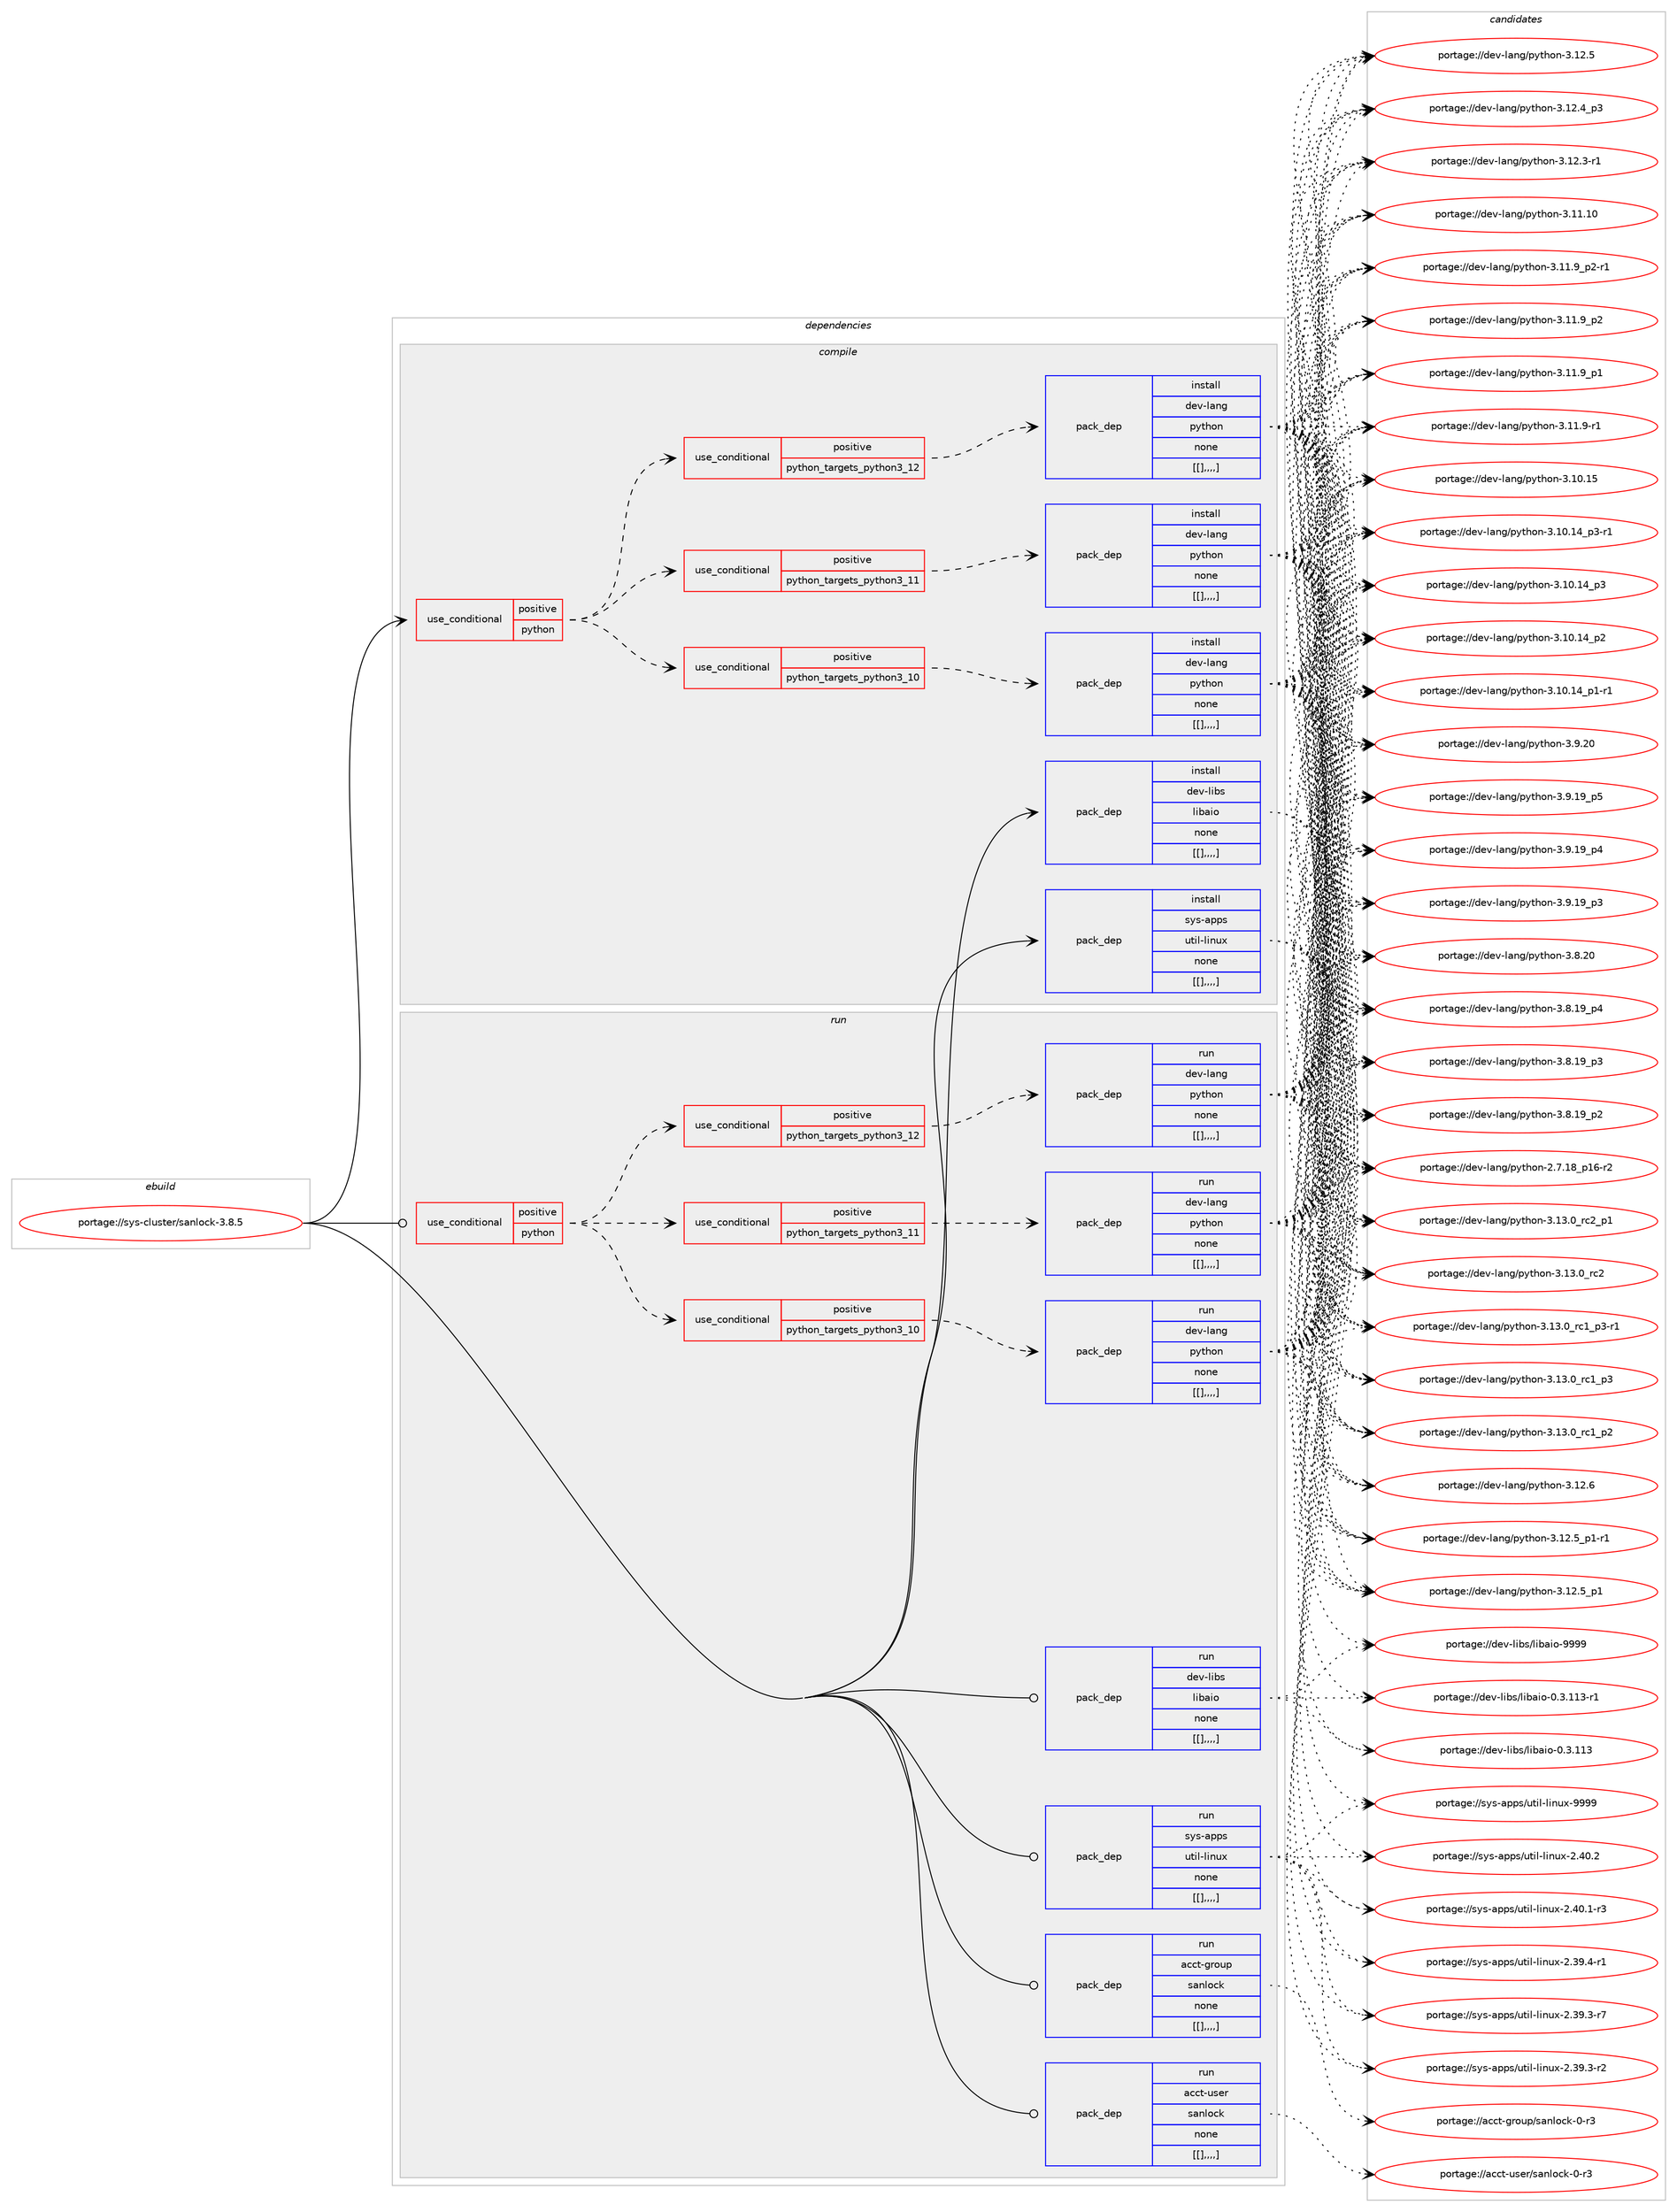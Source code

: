 digraph prolog {

# *************
# Graph options
# *************

newrank=true;
concentrate=true;
compound=true;
graph [rankdir=LR,fontname=Helvetica,fontsize=10,ranksep=1.5];#, ranksep=2.5, nodesep=0.2];
edge  [arrowhead=vee];
node  [fontname=Helvetica,fontsize=10];

# **********
# The ebuild
# **********

subgraph cluster_leftcol {
color=gray;
label=<<i>ebuild</i>>;
id [label="portage://sys-cluster/sanlock-3.8.5", color=red, width=4, href="../sys-cluster/sanlock-3.8.5.svg"];
}

# ****************
# The dependencies
# ****************

subgraph cluster_midcol {
color=gray;
label=<<i>dependencies</i>>;
subgraph cluster_compile {
fillcolor="#eeeeee";
style=filled;
label=<<i>compile</i>>;
subgraph cond9042 {
dependency23964 [label=<<TABLE BORDER="0" CELLBORDER="1" CELLSPACING="0" CELLPADDING="4"><TR><TD ROWSPAN="3" CELLPADDING="10">use_conditional</TD></TR><TR><TD>positive</TD></TR><TR><TD>python</TD></TR></TABLE>>, shape=none, color=red];
subgraph cond9043 {
dependency23965 [label=<<TABLE BORDER="0" CELLBORDER="1" CELLSPACING="0" CELLPADDING="4"><TR><TD ROWSPAN="3" CELLPADDING="10">use_conditional</TD></TR><TR><TD>positive</TD></TR><TR><TD>python_targets_python3_10</TD></TR></TABLE>>, shape=none, color=red];
subgraph pack14858 {
dependency23966 [label=<<TABLE BORDER="0" CELLBORDER="1" CELLSPACING="0" CELLPADDING="4" WIDTH="220"><TR><TD ROWSPAN="6" CELLPADDING="30">pack_dep</TD></TR><TR><TD WIDTH="110">install</TD></TR><TR><TD>dev-lang</TD></TR><TR><TD>python</TD></TR><TR><TD>none</TD></TR><TR><TD>[[],,,,]</TD></TR></TABLE>>, shape=none, color=blue];
}
dependency23965:e -> dependency23966:w [weight=20,style="dashed",arrowhead="vee"];
}
dependency23964:e -> dependency23965:w [weight=20,style="dashed",arrowhead="vee"];
subgraph cond9044 {
dependency23967 [label=<<TABLE BORDER="0" CELLBORDER="1" CELLSPACING="0" CELLPADDING="4"><TR><TD ROWSPAN="3" CELLPADDING="10">use_conditional</TD></TR><TR><TD>positive</TD></TR><TR><TD>python_targets_python3_11</TD></TR></TABLE>>, shape=none, color=red];
subgraph pack14859 {
dependency23968 [label=<<TABLE BORDER="0" CELLBORDER="1" CELLSPACING="0" CELLPADDING="4" WIDTH="220"><TR><TD ROWSPAN="6" CELLPADDING="30">pack_dep</TD></TR><TR><TD WIDTH="110">install</TD></TR><TR><TD>dev-lang</TD></TR><TR><TD>python</TD></TR><TR><TD>none</TD></TR><TR><TD>[[],,,,]</TD></TR></TABLE>>, shape=none, color=blue];
}
dependency23967:e -> dependency23968:w [weight=20,style="dashed",arrowhead="vee"];
}
dependency23964:e -> dependency23967:w [weight=20,style="dashed",arrowhead="vee"];
subgraph cond9045 {
dependency23969 [label=<<TABLE BORDER="0" CELLBORDER="1" CELLSPACING="0" CELLPADDING="4"><TR><TD ROWSPAN="3" CELLPADDING="10">use_conditional</TD></TR><TR><TD>positive</TD></TR><TR><TD>python_targets_python3_12</TD></TR></TABLE>>, shape=none, color=red];
subgraph pack14860 {
dependency23970 [label=<<TABLE BORDER="0" CELLBORDER="1" CELLSPACING="0" CELLPADDING="4" WIDTH="220"><TR><TD ROWSPAN="6" CELLPADDING="30">pack_dep</TD></TR><TR><TD WIDTH="110">install</TD></TR><TR><TD>dev-lang</TD></TR><TR><TD>python</TD></TR><TR><TD>none</TD></TR><TR><TD>[[],,,,]</TD></TR></TABLE>>, shape=none, color=blue];
}
dependency23969:e -> dependency23970:w [weight=20,style="dashed",arrowhead="vee"];
}
dependency23964:e -> dependency23969:w [weight=20,style="dashed",arrowhead="vee"];
}
id:e -> dependency23964:w [weight=20,style="solid",arrowhead="vee"];
subgraph pack14861 {
dependency23971 [label=<<TABLE BORDER="0" CELLBORDER="1" CELLSPACING="0" CELLPADDING="4" WIDTH="220"><TR><TD ROWSPAN="6" CELLPADDING="30">pack_dep</TD></TR><TR><TD WIDTH="110">install</TD></TR><TR><TD>dev-libs</TD></TR><TR><TD>libaio</TD></TR><TR><TD>none</TD></TR><TR><TD>[[],,,,]</TD></TR></TABLE>>, shape=none, color=blue];
}
id:e -> dependency23971:w [weight=20,style="solid",arrowhead="vee"];
subgraph pack14862 {
dependency23972 [label=<<TABLE BORDER="0" CELLBORDER="1" CELLSPACING="0" CELLPADDING="4" WIDTH="220"><TR><TD ROWSPAN="6" CELLPADDING="30">pack_dep</TD></TR><TR><TD WIDTH="110">install</TD></TR><TR><TD>sys-apps</TD></TR><TR><TD>util-linux</TD></TR><TR><TD>none</TD></TR><TR><TD>[[],,,,]</TD></TR></TABLE>>, shape=none, color=blue];
}
id:e -> dependency23972:w [weight=20,style="solid",arrowhead="vee"];
}
subgraph cluster_compileandrun {
fillcolor="#eeeeee";
style=filled;
label=<<i>compile and run</i>>;
}
subgraph cluster_run {
fillcolor="#eeeeee";
style=filled;
label=<<i>run</i>>;
subgraph cond9046 {
dependency23973 [label=<<TABLE BORDER="0" CELLBORDER="1" CELLSPACING="0" CELLPADDING="4"><TR><TD ROWSPAN="3" CELLPADDING="10">use_conditional</TD></TR><TR><TD>positive</TD></TR><TR><TD>python</TD></TR></TABLE>>, shape=none, color=red];
subgraph cond9047 {
dependency23974 [label=<<TABLE BORDER="0" CELLBORDER="1" CELLSPACING="0" CELLPADDING="4"><TR><TD ROWSPAN="3" CELLPADDING="10">use_conditional</TD></TR><TR><TD>positive</TD></TR><TR><TD>python_targets_python3_10</TD></TR></TABLE>>, shape=none, color=red];
subgraph pack14863 {
dependency23975 [label=<<TABLE BORDER="0" CELLBORDER="1" CELLSPACING="0" CELLPADDING="4" WIDTH="220"><TR><TD ROWSPAN="6" CELLPADDING="30">pack_dep</TD></TR><TR><TD WIDTH="110">run</TD></TR><TR><TD>dev-lang</TD></TR><TR><TD>python</TD></TR><TR><TD>none</TD></TR><TR><TD>[[],,,,]</TD></TR></TABLE>>, shape=none, color=blue];
}
dependency23974:e -> dependency23975:w [weight=20,style="dashed",arrowhead="vee"];
}
dependency23973:e -> dependency23974:w [weight=20,style="dashed",arrowhead="vee"];
subgraph cond9048 {
dependency23976 [label=<<TABLE BORDER="0" CELLBORDER="1" CELLSPACING="0" CELLPADDING="4"><TR><TD ROWSPAN="3" CELLPADDING="10">use_conditional</TD></TR><TR><TD>positive</TD></TR><TR><TD>python_targets_python3_11</TD></TR></TABLE>>, shape=none, color=red];
subgraph pack14864 {
dependency23977 [label=<<TABLE BORDER="0" CELLBORDER="1" CELLSPACING="0" CELLPADDING="4" WIDTH="220"><TR><TD ROWSPAN="6" CELLPADDING="30">pack_dep</TD></TR><TR><TD WIDTH="110">run</TD></TR><TR><TD>dev-lang</TD></TR><TR><TD>python</TD></TR><TR><TD>none</TD></TR><TR><TD>[[],,,,]</TD></TR></TABLE>>, shape=none, color=blue];
}
dependency23976:e -> dependency23977:w [weight=20,style="dashed",arrowhead="vee"];
}
dependency23973:e -> dependency23976:w [weight=20,style="dashed",arrowhead="vee"];
subgraph cond9049 {
dependency23978 [label=<<TABLE BORDER="0" CELLBORDER="1" CELLSPACING="0" CELLPADDING="4"><TR><TD ROWSPAN="3" CELLPADDING="10">use_conditional</TD></TR><TR><TD>positive</TD></TR><TR><TD>python_targets_python3_12</TD></TR></TABLE>>, shape=none, color=red];
subgraph pack14865 {
dependency23979 [label=<<TABLE BORDER="0" CELLBORDER="1" CELLSPACING="0" CELLPADDING="4" WIDTH="220"><TR><TD ROWSPAN="6" CELLPADDING="30">pack_dep</TD></TR><TR><TD WIDTH="110">run</TD></TR><TR><TD>dev-lang</TD></TR><TR><TD>python</TD></TR><TR><TD>none</TD></TR><TR><TD>[[],,,,]</TD></TR></TABLE>>, shape=none, color=blue];
}
dependency23978:e -> dependency23979:w [weight=20,style="dashed",arrowhead="vee"];
}
dependency23973:e -> dependency23978:w [weight=20,style="dashed",arrowhead="vee"];
}
id:e -> dependency23973:w [weight=20,style="solid",arrowhead="odot"];
subgraph pack14866 {
dependency23980 [label=<<TABLE BORDER="0" CELLBORDER="1" CELLSPACING="0" CELLPADDING="4" WIDTH="220"><TR><TD ROWSPAN="6" CELLPADDING="30">pack_dep</TD></TR><TR><TD WIDTH="110">run</TD></TR><TR><TD>acct-group</TD></TR><TR><TD>sanlock</TD></TR><TR><TD>none</TD></TR><TR><TD>[[],,,,]</TD></TR></TABLE>>, shape=none, color=blue];
}
id:e -> dependency23980:w [weight=20,style="solid",arrowhead="odot"];
subgraph pack14867 {
dependency23981 [label=<<TABLE BORDER="0" CELLBORDER="1" CELLSPACING="0" CELLPADDING="4" WIDTH="220"><TR><TD ROWSPAN="6" CELLPADDING="30">pack_dep</TD></TR><TR><TD WIDTH="110">run</TD></TR><TR><TD>acct-user</TD></TR><TR><TD>sanlock</TD></TR><TR><TD>none</TD></TR><TR><TD>[[],,,,]</TD></TR></TABLE>>, shape=none, color=blue];
}
id:e -> dependency23981:w [weight=20,style="solid",arrowhead="odot"];
subgraph pack14868 {
dependency23982 [label=<<TABLE BORDER="0" CELLBORDER="1" CELLSPACING="0" CELLPADDING="4" WIDTH="220"><TR><TD ROWSPAN="6" CELLPADDING="30">pack_dep</TD></TR><TR><TD WIDTH="110">run</TD></TR><TR><TD>dev-libs</TD></TR><TR><TD>libaio</TD></TR><TR><TD>none</TD></TR><TR><TD>[[],,,,]</TD></TR></TABLE>>, shape=none, color=blue];
}
id:e -> dependency23982:w [weight=20,style="solid",arrowhead="odot"];
subgraph pack14869 {
dependency23983 [label=<<TABLE BORDER="0" CELLBORDER="1" CELLSPACING="0" CELLPADDING="4" WIDTH="220"><TR><TD ROWSPAN="6" CELLPADDING="30">pack_dep</TD></TR><TR><TD WIDTH="110">run</TD></TR><TR><TD>sys-apps</TD></TR><TR><TD>util-linux</TD></TR><TR><TD>none</TD></TR><TR><TD>[[],,,,]</TD></TR></TABLE>>, shape=none, color=blue];
}
id:e -> dependency23983:w [weight=20,style="solid",arrowhead="odot"];
}
}

# **************
# The candidates
# **************

subgraph cluster_choices {
rank=same;
color=gray;
label=<<i>candidates</i>>;

subgraph choice14858 {
color=black;
nodesep=1;
choice100101118451089711010347112121116104111110455146495146489511499509511249 [label="portage://dev-lang/python-3.13.0_rc2_p1", color=red, width=4,href="../dev-lang/python-3.13.0_rc2_p1.svg"];
choice10010111845108971101034711212111610411111045514649514648951149950 [label="portage://dev-lang/python-3.13.0_rc2", color=red, width=4,href="../dev-lang/python-3.13.0_rc2.svg"];
choice1001011184510897110103471121211161041111104551464951464895114994995112514511449 [label="portage://dev-lang/python-3.13.0_rc1_p3-r1", color=red, width=4,href="../dev-lang/python-3.13.0_rc1_p3-r1.svg"];
choice100101118451089711010347112121116104111110455146495146489511499499511251 [label="portage://dev-lang/python-3.13.0_rc1_p3", color=red, width=4,href="../dev-lang/python-3.13.0_rc1_p3.svg"];
choice100101118451089711010347112121116104111110455146495146489511499499511250 [label="portage://dev-lang/python-3.13.0_rc1_p2", color=red, width=4,href="../dev-lang/python-3.13.0_rc1_p2.svg"];
choice10010111845108971101034711212111610411111045514649504654 [label="portage://dev-lang/python-3.12.6", color=red, width=4,href="../dev-lang/python-3.12.6.svg"];
choice1001011184510897110103471121211161041111104551464950465395112494511449 [label="portage://dev-lang/python-3.12.5_p1-r1", color=red, width=4,href="../dev-lang/python-3.12.5_p1-r1.svg"];
choice100101118451089711010347112121116104111110455146495046539511249 [label="portage://dev-lang/python-3.12.5_p1", color=red, width=4,href="../dev-lang/python-3.12.5_p1.svg"];
choice10010111845108971101034711212111610411111045514649504653 [label="portage://dev-lang/python-3.12.5", color=red, width=4,href="../dev-lang/python-3.12.5.svg"];
choice100101118451089711010347112121116104111110455146495046529511251 [label="portage://dev-lang/python-3.12.4_p3", color=red, width=4,href="../dev-lang/python-3.12.4_p3.svg"];
choice100101118451089711010347112121116104111110455146495046514511449 [label="portage://dev-lang/python-3.12.3-r1", color=red, width=4,href="../dev-lang/python-3.12.3-r1.svg"];
choice1001011184510897110103471121211161041111104551464949464948 [label="portage://dev-lang/python-3.11.10", color=red, width=4,href="../dev-lang/python-3.11.10.svg"];
choice1001011184510897110103471121211161041111104551464949465795112504511449 [label="portage://dev-lang/python-3.11.9_p2-r1", color=red, width=4,href="../dev-lang/python-3.11.9_p2-r1.svg"];
choice100101118451089711010347112121116104111110455146494946579511250 [label="portage://dev-lang/python-3.11.9_p2", color=red, width=4,href="../dev-lang/python-3.11.9_p2.svg"];
choice100101118451089711010347112121116104111110455146494946579511249 [label="portage://dev-lang/python-3.11.9_p1", color=red, width=4,href="../dev-lang/python-3.11.9_p1.svg"];
choice100101118451089711010347112121116104111110455146494946574511449 [label="portage://dev-lang/python-3.11.9-r1", color=red, width=4,href="../dev-lang/python-3.11.9-r1.svg"];
choice1001011184510897110103471121211161041111104551464948464953 [label="portage://dev-lang/python-3.10.15", color=red, width=4,href="../dev-lang/python-3.10.15.svg"];
choice100101118451089711010347112121116104111110455146494846495295112514511449 [label="portage://dev-lang/python-3.10.14_p3-r1", color=red, width=4,href="../dev-lang/python-3.10.14_p3-r1.svg"];
choice10010111845108971101034711212111610411111045514649484649529511251 [label="portage://dev-lang/python-3.10.14_p3", color=red, width=4,href="../dev-lang/python-3.10.14_p3.svg"];
choice10010111845108971101034711212111610411111045514649484649529511250 [label="portage://dev-lang/python-3.10.14_p2", color=red, width=4,href="../dev-lang/python-3.10.14_p2.svg"];
choice100101118451089711010347112121116104111110455146494846495295112494511449 [label="portage://dev-lang/python-3.10.14_p1-r1", color=red, width=4,href="../dev-lang/python-3.10.14_p1-r1.svg"];
choice10010111845108971101034711212111610411111045514657465048 [label="portage://dev-lang/python-3.9.20", color=red, width=4,href="../dev-lang/python-3.9.20.svg"];
choice100101118451089711010347112121116104111110455146574649579511253 [label="portage://dev-lang/python-3.9.19_p5", color=red, width=4,href="../dev-lang/python-3.9.19_p5.svg"];
choice100101118451089711010347112121116104111110455146574649579511252 [label="portage://dev-lang/python-3.9.19_p4", color=red, width=4,href="../dev-lang/python-3.9.19_p4.svg"];
choice100101118451089711010347112121116104111110455146574649579511251 [label="portage://dev-lang/python-3.9.19_p3", color=red, width=4,href="../dev-lang/python-3.9.19_p3.svg"];
choice10010111845108971101034711212111610411111045514656465048 [label="portage://dev-lang/python-3.8.20", color=red, width=4,href="../dev-lang/python-3.8.20.svg"];
choice100101118451089711010347112121116104111110455146564649579511252 [label="portage://dev-lang/python-3.8.19_p4", color=red, width=4,href="../dev-lang/python-3.8.19_p4.svg"];
choice100101118451089711010347112121116104111110455146564649579511251 [label="portage://dev-lang/python-3.8.19_p3", color=red, width=4,href="../dev-lang/python-3.8.19_p3.svg"];
choice100101118451089711010347112121116104111110455146564649579511250 [label="portage://dev-lang/python-3.8.19_p2", color=red, width=4,href="../dev-lang/python-3.8.19_p2.svg"];
choice100101118451089711010347112121116104111110455046554649569511249544511450 [label="portage://dev-lang/python-2.7.18_p16-r2", color=red, width=4,href="../dev-lang/python-2.7.18_p16-r2.svg"];
dependency23966:e -> choice100101118451089711010347112121116104111110455146495146489511499509511249:w [style=dotted,weight="100"];
dependency23966:e -> choice10010111845108971101034711212111610411111045514649514648951149950:w [style=dotted,weight="100"];
dependency23966:e -> choice1001011184510897110103471121211161041111104551464951464895114994995112514511449:w [style=dotted,weight="100"];
dependency23966:e -> choice100101118451089711010347112121116104111110455146495146489511499499511251:w [style=dotted,weight="100"];
dependency23966:e -> choice100101118451089711010347112121116104111110455146495146489511499499511250:w [style=dotted,weight="100"];
dependency23966:e -> choice10010111845108971101034711212111610411111045514649504654:w [style=dotted,weight="100"];
dependency23966:e -> choice1001011184510897110103471121211161041111104551464950465395112494511449:w [style=dotted,weight="100"];
dependency23966:e -> choice100101118451089711010347112121116104111110455146495046539511249:w [style=dotted,weight="100"];
dependency23966:e -> choice10010111845108971101034711212111610411111045514649504653:w [style=dotted,weight="100"];
dependency23966:e -> choice100101118451089711010347112121116104111110455146495046529511251:w [style=dotted,weight="100"];
dependency23966:e -> choice100101118451089711010347112121116104111110455146495046514511449:w [style=dotted,weight="100"];
dependency23966:e -> choice1001011184510897110103471121211161041111104551464949464948:w [style=dotted,weight="100"];
dependency23966:e -> choice1001011184510897110103471121211161041111104551464949465795112504511449:w [style=dotted,weight="100"];
dependency23966:e -> choice100101118451089711010347112121116104111110455146494946579511250:w [style=dotted,weight="100"];
dependency23966:e -> choice100101118451089711010347112121116104111110455146494946579511249:w [style=dotted,weight="100"];
dependency23966:e -> choice100101118451089711010347112121116104111110455146494946574511449:w [style=dotted,weight="100"];
dependency23966:e -> choice1001011184510897110103471121211161041111104551464948464953:w [style=dotted,weight="100"];
dependency23966:e -> choice100101118451089711010347112121116104111110455146494846495295112514511449:w [style=dotted,weight="100"];
dependency23966:e -> choice10010111845108971101034711212111610411111045514649484649529511251:w [style=dotted,weight="100"];
dependency23966:e -> choice10010111845108971101034711212111610411111045514649484649529511250:w [style=dotted,weight="100"];
dependency23966:e -> choice100101118451089711010347112121116104111110455146494846495295112494511449:w [style=dotted,weight="100"];
dependency23966:e -> choice10010111845108971101034711212111610411111045514657465048:w [style=dotted,weight="100"];
dependency23966:e -> choice100101118451089711010347112121116104111110455146574649579511253:w [style=dotted,weight="100"];
dependency23966:e -> choice100101118451089711010347112121116104111110455146574649579511252:w [style=dotted,weight="100"];
dependency23966:e -> choice100101118451089711010347112121116104111110455146574649579511251:w [style=dotted,weight="100"];
dependency23966:e -> choice10010111845108971101034711212111610411111045514656465048:w [style=dotted,weight="100"];
dependency23966:e -> choice100101118451089711010347112121116104111110455146564649579511252:w [style=dotted,weight="100"];
dependency23966:e -> choice100101118451089711010347112121116104111110455146564649579511251:w [style=dotted,weight="100"];
dependency23966:e -> choice100101118451089711010347112121116104111110455146564649579511250:w [style=dotted,weight="100"];
dependency23966:e -> choice100101118451089711010347112121116104111110455046554649569511249544511450:w [style=dotted,weight="100"];
}
subgraph choice14859 {
color=black;
nodesep=1;
choice100101118451089711010347112121116104111110455146495146489511499509511249 [label="portage://dev-lang/python-3.13.0_rc2_p1", color=red, width=4,href="../dev-lang/python-3.13.0_rc2_p1.svg"];
choice10010111845108971101034711212111610411111045514649514648951149950 [label="portage://dev-lang/python-3.13.0_rc2", color=red, width=4,href="../dev-lang/python-3.13.0_rc2.svg"];
choice1001011184510897110103471121211161041111104551464951464895114994995112514511449 [label="portage://dev-lang/python-3.13.0_rc1_p3-r1", color=red, width=4,href="../dev-lang/python-3.13.0_rc1_p3-r1.svg"];
choice100101118451089711010347112121116104111110455146495146489511499499511251 [label="portage://dev-lang/python-3.13.0_rc1_p3", color=red, width=4,href="../dev-lang/python-3.13.0_rc1_p3.svg"];
choice100101118451089711010347112121116104111110455146495146489511499499511250 [label="portage://dev-lang/python-3.13.0_rc1_p2", color=red, width=4,href="../dev-lang/python-3.13.0_rc1_p2.svg"];
choice10010111845108971101034711212111610411111045514649504654 [label="portage://dev-lang/python-3.12.6", color=red, width=4,href="../dev-lang/python-3.12.6.svg"];
choice1001011184510897110103471121211161041111104551464950465395112494511449 [label="portage://dev-lang/python-3.12.5_p1-r1", color=red, width=4,href="../dev-lang/python-3.12.5_p1-r1.svg"];
choice100101118451089711010347112121116104111110455146495046539511249 [label="portage://dev-lang/python-3.12.5_p1", color=red, width=4,href="../dev-lang/python-3.12.5_p1.svg"];
choice10010111845108971101034711212111610411111045514649504653 [label="portage://dev-lang/python-3.12.5", color=red, width=4,href="../dev-lang/python-3.12.5.svg"];
choice100101118451089711010347112121116104111110455146495046529511251 [label="portage://dev-lang/python-3.12.4_p3", color=red, width=4,href="../dev-lang/python-3.12.4_p3.svg"];
choice100101118451089711010347112121116104111110455146495046514511449 [label="portage://dev-lang/python-3.12.3-r1", color=red, width=4,href="../dev-lang/python-3.12.3-r1.svg"];
choice1001011184510897110103471121211161041111104551464949464948 [label="portage://dev-lang/python-3.11.10", color=red, width=4,href="../dev-lang/python-3.11.10.svg"];
choice1001011184510897110103471121211161041111104551464949465795112504511449 [label="portage://dev-lang/python-3.11.9_p2-r1", color=red, width=4,href="../dev-lang/python-3.11.9_p2-r1.svg"];
choice100101118451089711010347112121116104111110455146494946579511250 [label="portage://dev-lang/python-3.11.9_p2", color=red, width=4,href="../dev-lang/python-3.11.9_p2.svg"];
choice100101118451089711010347112121116104111110455146494946579511249 [label="portage://dev-lang/python-3.11.9_p1", color=red, width=4,href="../dev-lang/python-3.11.9_p1.svg"];
choice100101118451089711010347112121116104111110455146494946574511449 [label="portage://dev-lang/python-3.11.9-r1", color=red, width=4,href="../dev-lang/python-3.11.9-r1.svg"];
choice1001011184510897110103471121211161041111104551464948464953 [label="portage://dev-lang/python-3.10.15", color=red, width=4,href="../dev-lang/python-3.10.15.svg"];
choice100101118451089711010347112121116104111110455146494846495295112514511449 [label="portage://dev-lang/python-3.10.14_p3-r1", color=red, width=4,href="../dev-lang/python-3.10.14_p3-r1.svg"];
choice10010111845108971101034711212111610411111045514649484649529511251 [label="portage://dev-lang/python-3.10.14_p3", color=red, width=4,href="../dev-lang/python-3.10.14_p3.svg"];
choice10010111845108971101034711212111610411111045514649484649529511250 [label="portage://dev-lang/python-3.10.14_p2", color=red, width=4,href="../dev-lang/python-3.10.14_p2.svg"];
choice100101118451089711010347112121116104111110455146494846495295112494511449 [label="portage://dev-lang/python-3.10.14_p1-r1", color=red, width=4,href="../dev-lang/python-3.10.14_p1-r1.svg"];
choice10010111845108971101034711212111610411111045514657465048 [label="portage://dev-lang/python-3.9.20", color=red, width=4,href="../dev-lang/python-3.9.20.svg"];
choice100101118451089711010347112121116104111110455146574649579511253 [label="portage://dev-lang/python-3.9.19_p5", color=red, width=4,href="../dev-lang/python-3.9.19_p5.svg"];
choice100101118451089711010347112121116104111110455146574649579511252 [label="portage://dev-lang/python-3.9.19_p4", color=red, width=4,href="../dev-lang/python-3.9.19_p4.svg"];
choice100101118451089711010347112121116104111110455146574649579511251 [label="portage://dev-lang/python-3.9.19_p3", color=red, width=4,href="../dev-lang/python-3.9.19_p3.svg"];
choice10010111845108971101034711212111610411111045514656465048 [label="portage://dev-lang/python-3.8.20", color=red, width=4,href="../dev-lang/python-3.8.20.svg"];
choice100101118451089711010347112121116104111110455146564649579511252 [label="portage://dev-lang/python-3.8.19_p4", color=red, width=4,href="../dev-lang/python-3.8.19_p4.svg"];
choice100101118451089711010347112121116104111110455146564649579511251 [label="portage://dev-lang/python-3.8.19_p3", color=red, width=4,href="../dev-lang/python-3.8.19_p3.svg"];
choice100101118451089711010347112121116104111110455146564649579511250 [label="portage://dev-lang/python-3.8.19_p2", color=red, width=4,href="../dev-lang/python-3.8.19_p2.svg"];
choice100101118451089711010347112121116104111110455046554649569511249544511450 [label="portage://dev-lang/python-2.7.18_p16-r2", color=red, width=4,href="../dev-lang/python-2.7.18_p16-r2.svg"];
dependency23968:e -> choice100101118451089711010347112121116104111110455146495146489511499509511249:w [style=dotted,weight="100"];
dependency23968:e -> choice10010111845108971101034711212111610411111045514649514648951149950:w [style=dotted,weight="100"];
dependency23968:e -> choice1001011184510897110103471121211161041111104551464951464895114994995112514511449:w [style=dotted,weight="100"];
dependency23968:e -> choice100101118451089711010347112121116104111110455146495146489511499499511251:w [style=dotted,weight="100"];
dependency23968:e -> choice100101118451089711010347112121116104111110455146495146489511499499511250:w [style=dotted,weight="100"];
dependency23968:e -> choice10010111845108971101034711212111610411111045514649504654:w [style=dotted,weight="100"];
dependency23968:e -> choice1001011184510897110103471121211161041111104551464950465395112494511449:w [style=dotted,weight="100"];
dependency23968:e -> choice100101118451089711010347112121116104111110455146495046539511249:w [style=dotted,weight="100"];
dependency23968:e -> choice10010111845108971101034711212111610411111045514649504653:w [style=dotted,weight="100"];
dependency23968:e -> choice100101118451089711010347112121116104111110455146495046529511251:w [style=dotted,weight="100"];
dependency23968:e -> choice100101118451089711010347112121116104111110455146495046514511449:w [style=dotted,weight="100"];
dependency23968:e -> choice1001011184510897110103471121211161041111104551464949464948:w [style=dotted,weight="100"];
dependency23968:e -> choice1001011184510897110103471121211161041111104551464949465795112504511449:w [style=dotted,weight="100"];
dependency23968:e -> choice100101118451089711010347112121116104111110455146494946579511250:w [style=dotted,weight="100"];
dependency23968:e -> choice100101118451089711010347112121116104111110455146494946579511249:w [style=dotted,weight="100"];
dependency23968:e -> choice100101118451089711010347112121116104111110455146494946574511449:w [style=dotted,weight="100"];
dependency23968:e -> choice1001011184510897110103471121211161041111104551464948464953:w [style=dotted,weight="100"];
dependency23968:e -> choice100101118451089711010347112121116104111110455146494846495295112514511449:w [style=dotted,weight="100"];
dependency23968:e -> choice10010111845108971101034711212111610411111045514649484649529511251:w [style=dotted,weight="100"];
dependency23968:e -> choice10010111845108971101034711212111610411111045514649484649529511250:w [style=dotted,weight="100"];
dependency23968:e -> choice100101118451089711010347112121116104111110455146494846495295112494511449:w [style=dotted,weight="100"];
dependency23968:e -> choice10010111845108971101034711212111610411111045514657465048:w [style=dotted,weight="100"];
dependency23968:e -> choice100101118451089711010347112121116104111110455146574649579511253:w [style=dotted,weight="100"];
dependency23968:e -> choice100101118451089711010347112121116104111110455146574649579511252:w [style=dotted,weight="100"];
dependency23968:e -> choice100101118451089711010347112121116104111110455146574649579511251:w [style=dotted,weight="100"];
dependency23968:e -> choice10010111845108971101034711212111610411111045514656465048:w [style=dotted,weight="100"];
dependency23968:e -> choice100101118451089711010347112121116104111110455146564649579511252:w [style=dotted,weight="100"];
dependency23968:e -> choice100101118451089711010347112121116104111110455146564649579511251:w [style=dotted,weight="100"];
dependency23968:e -> choice100101118451089711010347112121116104111110455146564649579511250:w [style=dotted,weight="100"];
dependency23968:e -> choice100101118451089711010347112121116104111110455046554649569511249544511450:w [style=dotted,weight="100"];
}
subgraph choice14860 {
color=black;
nodesep=1;
choice100101118451089711010347112121116104111110455146495146489511499509511249 [label="portage://dev-lang/python-3.13.0_rc2_p1", color=red, width=4,href="../dev-lang/python-3.13.0_rc2_p1.svg"];
choice10010111845108971101034711212111610411111045514649514648951149950 [label="portage://dev-lang/python-3.13.0_rc2", color=red, width=4,href="../dev-lang/python-3.13.0_rc2.svg"];
choice1001011184510897110103471121211161041111104551464951464895114994995112514511449 [label="portage://dev-lang/python-3.13.0_rc1_p3-r1", color=red, width=4,href="../dev-lang/python-3.13.0_rc1_p3-r1.svg"];
choice100101118451089711010347112121116104111110455146495146489511499499511251 [label="portage://dev-lang/python-3.13.0_rc1_p3", color=red, width=4,href="../dev-lang/python-3.13.0_rc1_p3.svg"];
choice100101118451089711010347112121116104111110455146495146489511499499511250 [label="portage://dev-lang/python-3.13.0_rc1_p2", color=red, width=4,href="../dev-lang/python-3.13.0_rc1_p2.svg"];
choice10010111845108971101034711212111610411111045514649504654 [label="portage://dev-lang/python-3.12.6", color=red, width=4,href="../dev-lang/python-3.12.6.svg"];
choice1001011184510897110103471121211161041111104551464950465395112494511449 [label="portage://dev-lang/python-3.12.5_p1-r1", color=red, width=4,href="../dev-lang/python-3.12.5_p1-r1.svg"];
choice100101118451089711010347112121116104111110455146495046539511249 [label="portage://dev-lang/python-3.12.5_p1", color=red, width=4,href="../dev-lang/python-3.12.5_p1.svg"];
choice10010111845108971101034711212111610411111045514649504653 [label="portage://dev-lang/python-3.12.5", color=red, width=4,href="../dev-lang/python-3.12.5.svg"];
choice100101118451089711010347112121116104111110455146495046529511251 [label="portage://dev-lang/python-3.12.4_p3", color=red, width=4,href="../dev-lang/python-3.12.4_p3.svg"];
choice100101118451089711010347112121116104111110455146495046514511449 [label="portage://dev-lang/python-3.12.3-r1", color=red, width=4,href="../dev-lang/python-3.12.3-r1.svg"];
choice1001011184510897110103471121211161041111104551464949464948 [label="portage://dev-lang/python-3.11.10", color=red, width=4,href="../dev-lang/python-3.11.10.svg"];
choice1001011184510897110103471121211161041111104551464949465795112504511449 [label="portage://dev-lang/python-3.11.9_p2-r1", color=red, width=4,href="../dev-lang/python-3.11.9_p2-r1.svg"];
choice100101118451089711010347112121116104111110455146494946579511250 [label="portage://dev-lang/python-3.11.9_p2", color=red, width=4,href="../dev-lang/python-3.11.9_p2.svg"];
choice100101118451089711010347112121116104111110455146494946579511249 [label="portage://dev-lang/python-3.11.9_p1", color=red, width=4,href="../dev-lang/python-3.11.9_p1.svg"];
choice100101118451089711010347112121116104111110455146494946574511449 [label="portage://dev-lang/python-3.11.9-r1", color=red, width=4,href="../dev-lang/python-3.11.9-r1.svg"];
choice1001011184510897110103471121211161041111104551464948464953 [label="portage://dev-lang/python-3.10.15", color=red, width=4,href="../dev-lang/python-3.10.15.svg"];
choice100101118451089711010347112121116104111110455146494846495295112514511449 [label="portage://dev-lang/python-3.10.14_p3-r1", color=red, width=4,href="../dev-lang/python-3.10.14_p3-r1.svg"];
choice10010111845108971101034711212111610411111045514649484649529511251 [label="portage://dev-lang/python-3.10.14_p3", color=red, width=4,href="../dev-lang/python-3.10.14_p3.svg"];
choice10010111845108971101034711212111610411111045514649484649529511250 [label="portage://dev-lang/python-3.10.14_p2", color=red, width=4,href="../dev-lang/python-3.10.14_p2.svg"];
choice100101118451089711010347112121116104111110455146494846495295112494511449 [label="portage://dev-lang/python-3.10.14_p1-r1", color=red, width=4,href="../dev-lang/python-3.10.14_p1-r1.svg"];
choice10010111845108971101034711212111610411111045514657465048 [label="portage://dev-lang/python-3.9.20", color=red, width=4,href="../dev-lang/python-3.9.20.svg"];
choice100101118451089711010347112121116104111110455146574649579511253 [label="portage://dev-lang/python-3.9.19_p5", color=red, width=4,href="../dev-lang/python-3.9.19_p5.svg"];
choice100101118451089711010347112121116104111110455146574649579511252 [label="portage://dev-lang/python-3.9.19_p4", color=red, width=4,href="../dev-lang/python-3.9.19_p4.svg"];
choice100101118451089711010347112121116104111110455146574649579511251 [label="portage://dev-lang/python-3.9.19_p3", color=red, width=4,href="../dev-lang/python-3.9.19_p3.svg"];
choice10010111845108971101034711212111610411111045514656465048 [label="portage://dev-lang/python-3.8.20", color=red, width=4,href="../dev-lang/python-3.8.20.svg"];
choice100101118451089711010347112121116104111110455146564649579511252 [label="portage://dev-lang/python-3.8.19_p4", color=red, width=4,href="../dev-lang/python-3.8.19_p4.svg"];
choice100101118451089711010347112121116104111110455146564649579511251 [label="portage://dev-lang/python-3.8.19_p3", color=red, width=4,href="../dev-lang/python-3.8.19_p3.svg"];
choice100101118451089711010347112121116104111110455146564649579511250 [label="portage://dev-lang/python-3.8.19_p2", color=red, width=4,href="../dev-lang/python-3.8.19_p2.svg"];
choice100101118451089711010347112121116104111110455046554649569511249544511450 [label="portage://dev-lang/python-2.7.18_p16-r2", color=red, width=4,href="../dev-lang/python-2.7.18_p16-r2.svg"];
dependency23970:e -> choice100101118451089711010347112121116104111110455146495146489511499509511249:w [style=dotted,weight="100"];
dependency23970:e -> choice10010111845108971101034711212111610411111045514649514648951149950:w [style=dotted,weight="100"];
dependency23970:e -> choice1001011184510897110103471121211161041111104551464951464895114994995112514511449:w [style=dotted,weight="100"];
dependency23970:e -> choice100101118451089711010347112121116104111110455146495146489511499499511251:w [style=dotted,weight="100"];
dependency23970:e -> choice100101118451089711010347112121116104111110455146495146489511499499511250:w [style=dotted,weight="100"];
dependency23970:e -> choice10010111845108971101034711212111610411111045514649504654:w [style=dotted,weight="100"];
dependency23970:e -> choice1001011184510897110103471121211161041111104551464950465395112494511449:w [style=dotted,weight="100"];
dependency23970:e -> choice100101118451089711010347112121116104111110455146495046539511249:w [style=dotted,weight="100"];
dependency23970:e -> choice10010111845108971101034711212111610411111045514649504653:w [style=dotted,weight="100"];
dependency23970:e -> choice100101118451089711010347112121116104111110455146495046529511251:w [style=dotted,weight="100"];
dependency23970:e -> choice100101118451089711010347112121116104111110455146495046514511449:w [style=dotted,weight="100"];
dependency23970:e -> choice1001011184510897110103471121211161041111104551464949464948:w [style=dotted,weight="100"];
dependency23970:e -> choice1001011184510897110103471121211161041111104551464949465795112504511449:w [style=dotted,weight="100"];
dependency23970:e -> choice100101118451089711010347112121116104111110455146494946579511250:w [style=dotted,weight="100"];
dependency23970:e -> choice100101118451089711010347112121116104111110455146494946579511249:w [style=dotted,weight="100"];
dependency23970:e -> choice100101118451089711010347112121116104111110455146494946574511449:w [style=dotted,weight="100"];
dependency23970:e -> choice1001011184510897110103471121211161041111104551464948464953:w [style=dotted,weight="100"];
dependency23970:e -> choice100101118451089711010347112121116104111110455146494846495295112514511449:w [style=dotted,weight="100"];
dependency23970:e -> choice10010111845108971101034711212111610411111045514649484649529511251:w [style=dotted,weight="100"];
dependency23970:e -> choice10010111845108971101034711212111610411111045514649484649529511250:w [style=dotted,weight="100"];
dependency23970:e -> choice100101118451089711010347112121116104111110455146494846495295112494511449:w [style=dotted,weight="100"];
dependency23970:e -> choice10010111845108971101034711212111610411111045514657465048:w [style=dotted,weight="100"];
dependency23970:e -> choice100101118451089711010347112121116104111110455146574649579511253:w [style=dotted,weight="100"];
dependency23970:e -> choice100101118451089711010347112121116104111110455146574649579511252:w [style=dotted,weight="100"];
dependency23970:e -> choice100101118451089711010347112121116104111110455146574649579511251:w [style=dotted,weight="100"];
dependency23970:e -> choice10010111845108971101034711212111610411111045514656465048:w [style=dotted,weight="100"];
dependency23970:e -> choice100101118451089711010347112121116104111110455146564649579511252:w [style=dotted,weight="100"];
dependency23970:e -> choice100101118451089711010347112121116104111110455146564649579511251:w [style=dotted,weight="100"];
dependency23970:e -> choice100101118451089711010347112121116104111110455146564649579511250:w [style=dotted,weight="100"];
dependency23970:e -> choice100101118451089711010347112121116104111110455046554649569511249544511450:w [style=dotted,weight="100"];
}
subgraph choice14861 {
color=black;
nodesep=1;
choice10010111845108105981154710810598971051114557575757 [label="portage://dev-libs/libaio-9999", color=red, width=4,href="../dev-libs/libaio-9999.svg"];
choice100101118451081059811547108105989710511145484651464949514511449 [label="portage://dev-libs/libaio-0.3.113-r1", color=red, width=4,href="../dev-libs/libaio-0.3.113-r1.svg"];
choice10010111845108105981154710810598971051114548465146494951 [label="portage://dev-libs/libaio-0.3.113", color=red, width=4,href="../dev-libs/libaio-0.3.113.svg"];
dependency23971:e -> choice10010111845108105981154710810598971051114557575757:w [style=dotted,weight="100"];
dependency23971:e -> choice100101118451081059811547108105989710511145484651464949514511449:w [style=dotted,weight="100"];
dependency23971:e -> choice10010111845108105981154710810598971051114548465146494951:w [style=dotted,weight="100"];
}
subgraph choice14862 {
color=black;
nodesep=1;
choice115121115459711211211547117116105108451081051101171204557575757 [label="portage://sys-apps/util-linux-9999", color=red, width=4,href="../sys-apps/util-linux-9999.svg"];
choice1151211154597112112115471171161051084510810511011712045504652484650 [label="portage://sys-apps/util-linux-2.40.2", color=red, width=4,href="../sys-apps/util-linux-2.40.2.svg"];
choice11512111545971121121154711711610510845108105110117120455046524846494511451 [label="portage://sys-apps/util-linux-2.40.1-r3", color=red, width=4,href="../sys-apps/util-linux-2.40.1-r3.svg"];
choice11512111545971121121154711711610510845108105110117120455046515746524511449 [label="portage://sys-apps/util-linux-2.39.4-r1", color=red, width=4,href="../sys-apps/util-linux-2.39.4-r1.svg"];
choice11512111545971121121154711711610510845108105110117120455046515746514511455 [label="portage://sys-apps/util-linux-2.39.3-r7", color=red, width=4,href="../sys-apps/util-linux-2.39.3-r7.svg"];
choice11512111545971121121154711711610510845108105110117120455046515746514511450 [label="portage://sys-apps/util-linux-2.39.3-r2", color=red, width=4,href="../sys-apps/util-linux-2.39.3-r2.svg"];
dependency23972:e -> choice115121115459711211211547117116105108451081051101171204557575757:w [style=dotted,weight="100"];
dependency23972:e -> choice1151211154597112112115471171161051084510810511011712045504652484650:w [style=dotted,weight="100"];
dependency23972:e -> choice11512111545971121121154711711610510845108105110117120455046524846494511451:w [style=dotted,weight="100"];
dependency23972:e -> choice11512111545971121121154711711610510845108105110117120455046515746524511449:w [style=dotted,weight="100"];
dependency23972:e -> choice11512111545971121121154711711610510845108105110117120455046515746514511455:w [style=dotted,weight="100"];
dependency23972:e -> choice11512111545971121121154711711610510845108105110117120455046515746514511450:w [style=dotted,weight="100"];
}
subgraph choice14863 {
color=black;
nodesep=1;
choice100101118451089711010347112121116104111110455146495146489511499509511249 [label="portage://dev-lang/python-3.13.0_rc2_p1", color=red, width=4,href="../dev-lang/python-3.13.0_rc2_p1.svg"];
choice10010111845108971101034711212111610411111045514649514648951149950 [label="portage://dev-lang/python-3.13.0_rc2", color=red, width=4,href="../dev-lang/python-3.13.0_rc2.svg"];
choice1001011184510897110103471121211161041111104551464951464895114994995112514511449 [label="portage://dev-lang/python-3.13.0_rc1_p3-r1", color=red, width=4,href="../dev-lang/python-3.13.0_rc1_p3-r1.svg"];
choice100101118451089711010347112121116104111110455146495146489511499499511251 [label="portage://dev-lang/python-3.13.0_rc1_p3", color=red, width=4,href="../dev-lang/python-3.13.0_rc1_p3.svg"];
choice100101118451089711010347112121116104111110455146495146489511499499511250 [label="portage://dev-lang/python-3.13.0_rc1_p2", color=red, width=4,href="../dev-lang/python-3.13.0_rc1_p2.svg"];
choice10010111845108971101034711212111610411111045514649504654 [label="portage://dev-lang/python-3.12.6", color=red, width=4,href="../dev-lang/python-3.12.6.svg"];
choice1001011184510897110103471121211161041111104551464950465395112494511449 [label="portage://dev-lang/python-3.12.5_p1-r1", color=red, width=4,href="../dev-lang/python-3.12.5_p1-r1.svg"];
choice100101118451089711010347112121116104111110455146495046539511249 [label="portage://dev-lang/python-3.12.5_p1", color=red, width=4,href="../dev-lang/python-3.12.5_p1.svg"];
choice10010111845108971101034711212111610411111045514649504653 [label="portage://dev-lang/python-3.12.5", color=red, width=4,href="../dev-lang/python-3.12.5.svg"];
choice100101118451089711010347112121116104111110455146495046529511251 [label="portage://dev-lang/python-3.12.4_p3", color=red, width=4,href="../dev-lang/python-3.12.4_p3.svg"];
choice100101118451089711010347112121116104111110455146495046514511449 [label="portage://dev-lang/python-3.12.3-r1", color=red, width=4,href="../dev-lang/python-3.12.3-r1.svg"];
choice1001011184510897110103471121211161041111104551464949464948 [label="portage://dev-lang/python-3.11.10", color=red, width=4,href="../dev-lang/python-3.11.10.svg"];
choice1001011184510897110103471121211161041111104551464949465795112504511449 [label="portage://dev-lang/python-3.11.9_p2-r1", color=red, width=4,href="../dev-lang/python-3.11.9_p2-r1.svg"];
choice100101118451089711010347112121116104111110455146494946579511250 [label="portage://dev-lang/python-3.11.9_p2", color=red, width=4,href="../dev-lang/python-3.11.9_p2.svg"];
choice100101118451089711010347112121116104111110455146494946579511249 [label="portage://dev-lang/python-3.11.9_p1", color=red, width=4,href="../dev-lang/python-3.11.9_p1.svg"];
choice100101118451089711010347112121116104111110455146494946574511449 [label="portage://dev-lang/python-3.11.9-r1", color=red, width=4,href="../dev-lang/python-3.11.9-r1.svg"];
choice1001011184510897110103471121211161041111104551464948464953 [label="portage://dev-lang/python-3.10.15", color=red, width=4,href="../dev-lang/python-3.10.15.svg"];
choice100101118451089711010347112121116104111110455146494846495295112514511449 [label="portage://dev-lang/python-3.10.14_p3-r1", color=red, width=4,href="../dev-lang/python-3.10.14_p3-r1.svg"];
choice10010111845108971101034711212111610411111045514649484649529511251 [label="portage://dev-lang/python-3.10.14_p3", color=red, width=4,href="../dev-lang/python-3.10.14_p3.svg"];
choice10010111845108971101034711212111610411111045514649484649529511250 [label="portage://dev-lang/python-3.10.14_p2", color=red, width=4,href="../dev-lang/python-3.10.14_p2.svg"];
choice100101118451089711010347112121116104111110455146494846495295112494511449 [label="portage://dev-lang/python-3.10.14_p1-r1", color=red, width=4,href="../dev-lang/python-3.10.14_p1-r1.svg"];
choice10010111845108971101034711212111610411111045514657465048 [label="portage://dev-lang/python-3.9.20", color=red, width=4,href="../dev-lang/python-3.9.20.svg"];
choice100101118451089711010347112121116104111110455146574649579511253 [label="portage://dev-lang/python-3.9.19_p5", color=red, width=4,href="../dev-lang/python-3.9.19_p5.svg"];
choice100101118451089711010347112121116104111110455146574649579511252 [label="portage://dev-lang/python-3.9.19_p4", color=red, width=4,href="../dev-lang/python-3.9.19_p4.svg"];
choice100101118451089711010347112121116104111110455146574649579511251 [label="portage://dev-lang/python-3.9.19_p3", color=red, width=4,href="../dev-lang/python-3.9.19_p3.svg"];
choice10010111845108971101034711212111610411111045514656465048 [label="portage://dev-lang/python-3.8.20", color=red, width=4,href="../dev-lang/python-3.8.20.svg"];
choice100101118451089711010347112121116104111110455146564649579511252 [label="portage://dev-lang/python-3.8.19_p4", color=red, width=4,href="../dev-lang/python-3.8.19_p4.svg"];
choice100101118451089711010347112121116104111110455146564649579511251 [label="portage://dev-lang/python-3.8.19_p3", color=red, width=4,href="../dev-lang/python-3.8.19_p3.svg"];
choice100101118451089711010347112121116104111110455146564649579511250 [label="portage://dev-lang/python-3.8.19_p2", color=red, width=4,href="../dev-lang/python-3.8.19_p2.svg"];
choice100101118451089711010347112121116104111110455046554649569511249544511450 [label="portage://dev-lang/python-2.7.18_p16-r2", color=red, width=4,href="../dev-lang/python-2.7.18_p16-r2.svg"];
dependency23975:e -> choice100101118451089711010347112121116104111110455146495146489511499509511249:w [style=dotted,weight="100"];
dependency23975:e -> choice10010111845108971101034711212111610411111045514649514648951149950:w [style=dotted,weight="100"];
dependency23975:e -> choice1001011184510897110103471121211161041111104551464951464895114994995112514511449:w [style=dotted,weight="100"];
dependency23975:e -> choice100101118451089711010347112121116104111110455146495146489511499499511251:w [style=dotted,weight="100"];
dependency23975:e -> choice100101118451089711010347112121116104111110455146495146489511499499511250:w [style=dotted,weight="100"];
dependency23975:e -> choice10010111845108971101034711212111610411111045514649504654:w [style=dotted,weight="100"];
dependency23975:e -> choice1001011184510897110103471121211161041111104551464950465395112494511449:w [style=dotted,weight="100"];
dependency23975:e -> choice100101118451089711010347112121116104111110455146495046539511249:w [style=dotted,weight="100"];
dependency23975:e -> choice10010111845108971101034711212111610411111045514649504653:w [style=dotted,weight="100"];
dependency23975:e -> choice100101118451089711010347112121116104111110455146495046529511251:w [style=dotted,weight="100"];
dependency23975:e -> choice100101118451089711010347112121116104111110455146495046514511449:w [style=dotted,weight="100"];
dependency23975:e -> choice1001011184510897110103471121211161041111104551464949464948:w [style=dotted,weight="100"];
dependency23975:e -> choice1001011184510897110103471121211161041111104551464949465795112504511449:w [style=dotted,weight="100"];
dependency23975:e -> choice100101118451089711010347112121116104111110455146494946579511250:w [style=dotted,weight="100"];
dependency23975:e -> choice100101118451089711010347112121116104111110455146494946579511249:w [style=dotted,weight="100"];
dependency23975:e -> choice100101118451089711010347112121116104111110455146494946574511449:w [style=dotted,weight="100"];
dependency23975:e -> choice1001011184510897110103471121211161041111104551464948464953:w [style=dotted,weight="100"];
dependency23975:e -> choice100101118451089711010347112121116104111110455146494846495295112514511449:w [style=dotted,weight="100"];
dependency23975:e -> choice10010111845108971101034711212111610411111045514649484649529511251:w [style=dotted,weight="100"];
dependency23975:e -> choice10010111845108971101034711212111610411111045514649484649529511250:w [style=dotted,weight="100"];
dependency23975:e -> choice100101118451089711010347112121116104111110455146494846495295112494511449:w [style=dotted,weight="100"];
dependency23975:e -> choice10010111845108971101034711212111610411111045514657465048:w [style=dotted,weight="100"];
dependency23975:e -> choice100101118451089711010347112121116104111110455146574649579511253:w [style=dotted,weight="100"];
dependency23975:e -> choice100101118451089711010347112121116104111110455146574649579511252:w [style=dotted,weight="100"];
dependency23975:e -> choice100101118451089711010347112121116104111110455146574649579511251:w [style=dotted,weight="100"];
dependency23975:e -> choice10010111845108971101034711212111610411111045514656465048:w [style=dotted,weight="100"];
dependency23975:e -> choice100101118451089711010347112121116104111110455146564649579511252:w [style=dotted,weight="100"];
dependency23975:e -> choice100101118451089711010347112121116104111110455146564649579511251:w [style=dotted,weight="100"];
dependency23975:e -> choice100101118451089711010347112121116104111110455146564649579511250:w [style=dotted,weight="100"];
dependency23975:e -> choice100101118451089711010347112121116104111110455046554649569511249544511450:w [style=dotted,weight="100"];
}
subgraph choice14864 {
color=black;
nodesep=1;
choice100101118451089711010347112121116104111110455146495146489511499509511249 [label="portage://dev-lang/python-3.13.0_rc2_p1", color=red, width=4,href="../dev-lang/python-3.13.0_rc2_p1.svg"];
choice10010111845108971101034711212111610411111045514649514648951149950 [label="portage://dev-lang/python-3.13.0_rc2", color=red, width=4,href="../dev-lang/python-3.13.0_rc2.svg"];
choice1001011184510897110103471121211161041111104551464951464895114994995112514511449 [label="portage://dev-lang/python-3.13.0_rc1_p3-r1", color=red, width=4,href="../dev-lang/python-3.13.0_rc1_p3-r1.svg"];
choice100101118451089711010347112121116104111110455146495146489511499499511251 [label="portage://dev-lang/python-3.13.0_rc1_p3", color=red, width=4,href="../dev-lang/python-3.13.0_rc1_p3.svg"];
choice100101118451089711010347112121116104111110455146495146489511499499511250 [label="portage://dev-lang/python-3.13.0_rc1_p2", color=red, width=4,href="../dev-lang/python-3.13.0_rc1_p2.svg"];
choice10010111845108971101034711212111610411111045514649504654 [label="portage://dev-lang/python-3.12.6", color=red, width=4,href="../dev-lang/python-3.12.6.svg"];
choice1001011184510897110103471121211161041111104551464950465395112494511449 [label="portage://dev-lang/python-3.12.5_p1-r1", color=red, width=4,href="../dev-lang/python-3.12.5_p1-r1.svg"];
choice100101118451089711010347112121116104111110455146495046539511249 [label="portage://dev-lang/python-3.12.5_p1", color=red, width=4,href="../dev-lang/python-3.12.5_p1.svg"];
choice10010111845108971101034711212111610411111045514649504653 [label="portage://dev-lang/python-3.12.5", color=red, width=4,href="../dev-lang/python-3.12.5.svg"];
choice100101118451089711010347112121116104111110455146495046529511251 [label="portage://dev-lang/python-3.12.4_p3", color=red, width=4,href="../dev-lang/python-3.12.4_p3.svg"];
choice100101118451089711010347112121116104111110455146495046514511449 [label="portage://dev-lang/python-3.12.3-r1", color=red, width=4,href="../dev-lang/python-3.12.3-r1.svg"];
choice1001011184510897110103471121211161041111104551464949464948 [label="portage://dev-lang/python-3.11.10", color=red, width=4,href="../dev-lang/python-3.11.10.svg"];
choice1001011184510897110103471121211161041111104551464949465795112504511449 [label="portage://dev-lang/python-3.11.9_p2-r1", color=red, width=4,href="../dev-lang/python-3.11.9_p2-r1.svg"];
choice100101118451089711010347112121116104111110455146494946579511250 [label="portage://dev-lang/python-3.11.9_p2", color=red, width=4,href="../dev-lang/python-3.11.9_p2.svg"];
choice100101118451089711010347112121116104111110455146494946579511249 [label="portage://dev-lang/python-3.11.9_p1", color=red, width=4,href="../dev-lang/python-3.11.9_p1.svg"];
choice100101118451089711010347112121116104111110455146494946574511449 [label="portage://dev-lang/python-3.11.9-r1", color=red, width=4,href="../dev-lang/python-3.11.9-r1.svg"];
choice1001011184510897110103471121211161041111104551464948464953 [label="portage://dev-lang/python-3.10.15", color=red, width=4,href="../dev-lang/python-3.10.15.svg"];
choice100101118451089711010347112121116104111110455146494846495295112514511449 [label="portage://dev-lang/python-3.10.14_p3-r1", color=red, width=4,href="../dev-lang/python-3.10.14_p3-r1.svg"];
choice10010111845108971101034711212111610411111045514649484649529511251 [label="portage://dev-lang/python-3.10.14_p3", color=red, width=4,href="../dev-lang/python-3.10.14_p3.svg"];
choice10010111845108971101034711212111610411111045514649484649529511250 [label="portage://dev-lang/python-3.10.14_p2", color=red, width=4,href="../dev-lang/python-3.10.14_p2.svg"];
choice100101118451089711010347112121116104111110455146494846495295112494511449 [label="portage://dev-lang/python-3.10.14_p1-r1", color=red, width=4,href="../dev-lang/python-3.10.14_p1-r1.svg"];
choice10010111845108971101034711212111610411111045514657465048 [label="portage://dev-lang/python-3.9.20", color=red, width=4,href="../dev-lang/python-3.9.20.svg"];
choice100101118451089711010347112121116104111110455146574649579511253 [label="portage://dev-lang/python-3.9.19_p5", color=red, width=4,href="../dev-lang/python-3.9.19_p5.svg"];
choice100101118451089711010347112121116104111110455146574649579511252 [label="portage://dev-lang/python-3.9.19_p4", color=red, width=4,href="../dev-lang/python-3.9.19_p4.svg"];
choice100101118451089711010347112121116104111110455146574649579511251 [label="portage://dev-lang/python-3.9.19_p3", color=red, width=4,href="../dev-lang/python-3.9.19_p3.svg"];
choice10010111845108971101034711212111610411111045514656465048 [label="portage://dev-lang/python-3.8.20", color=red, width=4,href="../dev-lang/python-3.8.20.svg"];
choice100101118451089711010347112121116104111110455146564649579511252 [label="portage://dev-lang/python-3.8.19_p4", color=red, width=4,href="../dev-lang/python-3.8.19_p4.svg"];
choice100101118451089711010347112121116104111110455146564649579511251 [label="portage://dev-lang/python-3.8.19_p3", color=red, width=4,href="../dev-lang/python-3.8.19_p3.svg"];
choice100101118451089711010347112121116104111110455146564649579511250 [label="portage://dev-lang/python-3.8.19_p2", color=red, width=4,href="../dev-lang/python-3.8.19_p2.svg"];
choice100101118451089711010347112121116104111110455046554649569511249544511450 [label="portage://dev-lang/python-2.7.18_p16-r2", color=red, width=4,href="../dev-lang/python-2.7.18_p16-r2.svg"];
dependency23977:e -> choice100101118451089711010347112121116104111110455146495146489511499509511249:w [style=dotted,weight="100"];
dependency23977:e -> choice10010111845108971101034711212111610411111045514649514648951149950:w [style=dotted,weight="100"];
dependency23977:e -> choice1001011184510897110103471121211161041111104551464951464895114994995112514511449:w [style=dotted,weight="100"];
dependency23977:e -> choice100101118451089711010347112121116104111110455146495146489511499499511251:w [style=dotted,weight="100"];
dependency23977:e -> choice100101118451089711010347112121116104111110455146495146489511499499511250:w [style=dotted,weight="100"];
dependency23977:e -> choice10010111845108971101034711212111610411111045514649504654:w [style=dotted,weight="100"];
dependency23977:e -> choice1001011184510897110103471121211161041111104551464950465395112494511449:w [style=dotted,weight="100"];
dependency23977:e -> choice100101118451089711010347112121116104111110455146495046539511249:w [style=dotted,weight="100"];
dependency23977:e -> choice10010111845108971101034711212111610411111045514649504653:w [style=dotted,weight="100"];
dependency23977:e -> choice100101118451089711010347112121116104111110455146495046529511251:w [style=dotted,weight="100"];
dependency23977:e -> choice100101118451089711010347112121116104111110455146495046514511449:w [style=dotted,weight="100"];
dependency23977:e -> choice1001011184510897110103471121211161041111104551464949464948:w [style=dotted,weight="100"];
dependency23977:e -> choice1001011184510897110103471121211161041111104551464949465795112504511449:w [style=dotted,weight="100"];
dependency23977:e -> choice100101118451089711010347112121116104111110455146494946579511250:w [style=dotted,weight="100"];
dependency23977:e -> choice100101118451089711010347112121116104111110455146494946579511249:w [style=dotted,weight="100"];
dependency23977:e -> choice100101118451089711010347112121116104111110455146494946574511449:w [style=dotted,weight="100"];
dependency23977:e -> choice1001011184510897110103471121211161041111104551464948464953:w [style=dotted,weight="100"];
dependency23977:e -> choice100101118451089711010347112121116104111110455146494846495295112514511449:w [style=dotted,weight="100"];
dependency23977:e -> choice10010111845108971101034711212111610411111045514649484649529511251:w [style=dotted,weight="100"];
dependency23977:e -> choice10010111845108971101034711212111610411111045514649484649529511250:w [style=dotted,weight="100"];
dependency23977:e -> choice100101118451089711010347112121116104111110455146494846495295112494511449:w [style=dotted,weight="100"];
dependency23977:e -> choice10010111845108971101034711212111610411111045514657465048:w [style=dotted,weight="100"];
dependency23977:e -> choice100101118451089711010347112121116104111110455146574649579511253:w [style=dotted,weight="100"];
dependency23977:e -> choice100101118451089711010347112121116104111110455146574649579511252:w [style=dotted,weight="100"];
dependency23977:e -> choice100101118451089711010347112121116104111110455146574649579511251:w [style=dotted,weight="100"];
dependency23977:e -> choice10010111845108971101034711212111610411111045514656465048:w [style=dotted,weight="100"];
dependency23977:e -> choice100101118451089711010347112121116104111110455146564649579511252:w [style=dotted,weight="100"];
dependency23977:e -> choice100101118451089711010347112121116104111110455146564649579511251:w [style=dotted,weight="100"];
dependency23977:e -> choice100101118451089711010347112121116104111110455146564649579511250:w [style=dotted,weight="100"];
dependency23977:e -> choice100101118451089711010347112121116104111110455046554649569511249544511450:w [style=dotted,weight="100"];
}
subgraph choice14865 {
color=black;
nodesep=1;
choice100101118451089711010347112121116104111110455146495146489511499509511249 [label="portage://dev-lang/python-3.13.0_rc2_p1", color=red, width=4,href="../dev-lang/python-3.13.0_rc2_p1.svg"];
choice10010111845108971101034711212111610411111045514649514648951149950 [label="portage://dev-lang/python-3.13.0_rc2", color=red, width=4,href="../dev-lang/python-3.13.0_rc2.svg"];
choice1001011184510897110103471121211161041111104551464951464895114994995112514511449 [label="portage://dev-lang/python-3.13.0_rc1_p3-r1", color=red, width=4,href="../dev-lang/python-3.13.0_rc1_p3-r1.svg"];
choice100101118451089711010347112121116104111110455146495146489511499499511251 [label="portage://dev-lang/python-3.13.0_rc1_p3", color=red, width=4,href="../dev-lang/python-3.13.0_rc1_p3.svg"];
choice100101118451089711010347112121116104111110455146495146489511499499511250 [label="portage://dev-lang/python-3.13.0_rc1_p2", color=red, width=4,href="../dev-lang/python-3.13.0_rc1_p2.svg"];
choice10010111845108971101034711212111610411111045514649504654 [label="portage://dev-lang/python-3.12.6", color=red, width=4,href="../dev-lang/python-3.12.6.svg"];
choice1001011184510897110103471121211161041111104551464950465395112494511449 [label="portage://dev-lang/python-3.12.5_p1-r1", color=red, width=4,href="../dev-lang/python-3.12.5_p1-r1.svg"];
choice100101118451089711010347112121116104111110455146495046539511249 [label="portage://dev-lang/python-3.12.5_p1", color=red, width=4,href="../dev-lang/python-3.12.5_p1.svg"];
choice10010111845108971101034711212111610411111045514649504653 [label="portage://dev-lang/python-3.12.5", color=red, width=4,href="../dev-lang/python-3.12.5.svg"];
choice100101118451089711010347112121116104111110455146495046529511251 [label="portage://dev-lang/python-3.12.4_p3", color=red, width=4,href="../dev-lang/python-3.12.4_p3.svg"];
choice100101118451089711010347112121116104111110455146495046514511449 [label="portage://dev-lang/python-3.12.3-r1", color=red, width=4,href="../dev-lang/python-3.12.3-r1.svg"];
choice1001011184510897110103471121211161041111104551464949464948 [label="portage://dev-lang/python-3.11.10", color=red, width=4,href="../dev-lang/python-3.11.10.svg"];
choice1001011184510897110103471121211161041111104551464949465795112504511449 [label="portage://dev-lang/python-3.11.9_p2-r1", color=red, width=4,href="../dev-lang/python-3.11.9_p2-r1.svg"];
choice100101118451089711010347112121116104111110455146494946579511250 [label="portage://dev-lang/python-3.11.9_p2", color=red, width=4,href="../dev-lang/python-3.11.9_p2.svg"];
choice100101118451089711010347112121116104111110455146494946579511249 [label="portage://dev-lang/python-3.11.9_p1", color=red, width=4,href="../dev-lang/python-3.11.9_p1.svg"];
choice100101118451089711010347112121116104111110455146494946574511449 [label="portage://dev-lang/python-3.11.9-r1", color=red, width=4,href="../dev-lang/python-3.11.9-r1.svg"];
choice1001011184510897110103471121211161041111104551464948464953 [label="portage://dev-lang/python-3.10.15", color=red, width=4,href="../dev-lang/python-3.10.15.svg"];
choice100101118451089711010347112121116104111110455146494846495295112514511449 [label="portage://dev-lang/python-3.10.14_p3-r1", color=red, width=4,href="../dev-lang/python-3.10.14_p3-r1.svg"];
choice10010111845108971101034711212111610411111045514649484649529511251 [label="portage://dev-lang/python-3.10.14_p3", color=red, width=4,href="../dev-lang/python-3.10.14_p3.svg"];
choice10010111845108971101034711212111610411111045514649484649529511250 [label="portage://dev-lang/python-3.10.14_p2", color=red, width=4,href="../dev-lang/python-3.10.14_p2.svg"];
choice100101118451089711010347112121116104111110455146494846495295112494511449 [label="portage://dev-lang/python-3.10.14_p1-r1", color=red, width=4,href="../dev-lang/python-3.10.14_p1-r1.svg"];
choice10010111845108971101034711212111610411111045514657465048 [label="portage://dev-lang/python-3.9.20", color=red, width=4,href="../dev-lang/python-3.9.20.svg"];
choice100101118451089711010347112121116104111110455146574649579511253 [label="portage://dev-lang/python-3.9.19_p5", color=red, width=4,href="../dev-lang/python-3.9.19_p5.svg"];
choice100101118451089711010347112121116104111110455146574649579511252 [label="portage://dev-lang/python-3.9.19_p4", color=red, width=4,href="../dev-lang/python-3.9.19_p4.svg"];
choice100101118451089711010347112121116104111110455146574649579511251 [label="portage://dev-lang/python-3.9.19_p3", color=red, width=4,href="../dev-lang/python-3.9.19_p3.svg"];
choice10010111845108971101034711212111610411111045514656465048 [label="portage://dev-lang/python-3.8.20", color=red, width=4,href="../dev-lang/python-3.8.20.svg"];
choice100101118451089711010347112121116104111110455146564649579511252 [label="portage://dev-lang/python-3.8.19_p4", color=red, width=4,href="../dev-lang/python-3.8.19_p4.svg"];
choice100101118451089711010347112121116104111110455146564649579511251 [label="portage://dev-lang/python-3.8.19_p3", color=red, width=4,href="../dev-lang/python-3.8.19_p3.svg"];
choice100101118451089711010347112121116104111110455146564649579511250 [label="portage://dev-lang/python-3.8.19_p2", color=red, width=4,href="../dev-lang/python-3.8.19_p2.svg"];
choice100101118451089711010347112121116104111110455046554649569511249544511450 [label="portage://dev-lang/python-2.7.18_p16-r2", color=red, width=4,href="../dev-lang/python-2.7.18_p16-r2.svg"];
dependency23979:e -> choice100101118451089711010347112121116104111110455146495146489511499509511249:w [style=dotted,weight="100"];
dependency23979:e -> choice10010111845108971101034711212111610411111045514649514648951149950:w [style=dotted,weight="100"];
dependency23979:e -> choice1001011184510897110103471121211161041111104551464951464895114994995112514511449:w [style=dotted,weight="100"];
dependency23979:e -> choice100101118451089711010347112121116104111110455146495146489511499499511251:w [style=dotted,weight="100"];
dependency23979:e -> choice100101118451089711010347112121116104111110455146495146489511499499511250:w [style=dotted,weight="100"];
dependency23979:e -> choice10010111845108971101034711212111610411111045514649504654:w [style=dotted,weight="100"];
dependency23979:e -> choice1001011184510897110103471121211161041111104551464950465395112494511449:w [style=dotted,weight="100"];
dependency23979:e -> choice100101118451089711010347112121116104111110455146495046539511249:w [style=dotted,weight="100"];
dependency23979:e -> choice10010111845108971101034711212111610411111045514649504653:w [style=dotted,weight="100"];
dependency23979:e -> choice100101118451089711010347112121116104111110455146495046529511251:w [style=dotted,weight="100"];
dependency23979:e -> choice100101118451089711010347112121116104111110455146495046514511449:w [style=dotted,weight="100"];
dependency23979:e -> choice1001011184510897110103471121211161041111104551464949464948:w [style=dotted,weight="100"];
dependency23979:e -> choice1001011184510897110103471121211161041111104551464949465795112504511449:w [style=dotted,weight="100"];
dependency23979:e -> choice100101118451089711010347112121116104111110455146494946579511250:w [style=dotted,weight="100"];
dependency23979:e -> choice100101118451089711010347112121116104111110455146494946579511249:w [style=dotted,weight="100"];
dependency23979:e -> choice100101118451089711010347112121116104111110455146494946574511449:w [style=dotted,weight="100"];
dependency23979:e -> choice1001011184510897110103471121211161041111104551464948464953:w [style=dotted,weight="100"];
dependency23979:e -> choice100101118451089711010347112121116104111110455146494846495295112514511449:w [style=dotted,weight="100"];
dependency23979:e -> choice10010111845108971101034711212111610411111045514649484649529511251:w [style=dotted,weight="100"];
dependency23979:e -> choice10010111845108971101034711212111610411111045514649484649529511250:w [style=dotted,weight="100"];
dependency23979:e -> choice100101118451089711010347112121116104111110455146494846495295112494511449:w [style=dotted,weight="100"];
dependency23979:e -> choice10010111845108971101034711212111610411111045514657465048:w [style=dotted,weight="100"];
dependency23979:e -> choice100101118451089711010347112121116104111110455146574649579511253:w [style=dotted,weight="100"];
dependency23979:e -> choice100101118451089711010347112121116104111110455146574649579511252:w [style=dotted,weight="100"];
dependency23979:e -> choice100101118451089711010347112121116104111110455146574649579511251:w [style=dotted,weight="100"];
dependency23979:e -> choice10010111845108971101034711212111610411111045514656465048:w [style=dotted,weight="100"];
dependency23979:e -> choice100101118451089711010347112121116104111110455146564649579511252:w [style=dotted,weight="100"];
dependency23979:e -> choice100101118451089711010347112121116104111110455146564649579511251:w [style=dotted,weight="100"];
dependency23979:e -> choice100101118451089711010347112121116104111110455146564649579511250:w [style=dotted,weight="100"];
dependency23979:e -> choice100101118451089711010347112121116104111110455046554649569511249544511450:w [style=dotted,weight="100"];
}
subgraph choice14866 {
color=black;
nodesep=1;
choice9799991164510311411111711247115971101081119910745484511451 [label="portage://acct-group/sanlock-0-r3", color=red, width=4,href="../acct-group/sanlock-0-r3.svg"];
dependency23980:e -> choice9799991164510311411111711247115971101081119910745484511451:w [style=dotted,weight="100"];
}
subgraph choice14867 {
color=black;
nodesep=1;
choice9799991164511711510111447115971101081119910745484511451 [label="portage://acct-user/sanlock-0-r3", color=red, width=4,href="../acct-user/sanlock-0-r3.svg"];
dependency23981:e -> choice9799991164511711510111447115971101081119910745484511451:w [style=dotted,weight="100"];
}
subgraph choice14868 {
color=black;
nodesep=1;
choice10010111845108105981154710810598971051114557575757 [label="portage://dev-libs/libaio-9999", color=red, width=4,href="../dev-libs/libaio-9999.svg"];
choice100101118451081059811547108105989710511145484651464949514511449 [label="portage://dev-libs/libaio-0.3.113-r1", color=red, width=4,href="../dev-libs/libaio-0.3.113-r1.svg"];
choice10010111845108105981154710810598971051114548465146494951 [label="portage://dev-libs/libaio-0.3.113", color=red, width=4,href="../dev-libs/libaio-0.3.113.svg"];
dependency23982:e -> choice10010111845108105981154710810598971051114557575757:w [style=dotted,weight="100"];
dependency23982:e -> choice100101118451081059811547108105989710511145484651464949514511449:w [style=dotted,weight="100"];
dependency23982:e -> choice10010111845108105981154710810598971051114548465146494951:w [style=dotted,weight="100"];
}
subgraph choice14869 {
color=black;
nodesep=1;
choice115121115459711211211547117116105108451081051101171204557575757 [label="portage://sys-apps/util-linux-9999", color=red, width=4,href="../sys-apps/util-linux-9999.svg"];
choice1151211154597112112115471171161051084510810511011712045504652484650 [label="portage://sys-apps/util-linux-2.40.2", color=red, width=4,href="../sys-apps/util-linux-2.40.2.svg"];
choice11512111545971121121154711711610510845108105110117120455046524846494511451 [label="portage://sys-apps/util-linux-2.40.1-r3", color=red, width=4,href="../sys-apps/util-linux-2.40.1-r3.svg"];
choice11512111545971121121154711711610510845108105110117120455046515746524511449 [label="portage://sys-apps/util-linux-2.39.4-r1", color=red, width=4,href="../sys-apps/util-linux-2.39.4-r1.svg"];
choice11512111545971121121154711711610510845108105110117120455046515746514511455 [label="portage://sys-apps/util-linux-2.39.3-r7", color=red, width=4,href="../sys-apps/util-linux-2.39.3-r7.svg"];
choice11512111545971121121154711711610510845108105110117120455046515746514511450 [label="portage://sys-apps/util-linux-2.39.3-r2", color=red, width=4,href="../sys-apps/util-linux-2.39.3-r2.svg"];
dependency23983:e -> choice115121115459711211211547117116105108451081051101171204557575757:w [style=dotted,weight="100"];
dependency23983:e -> choice1151211154597112112115471171161051084510810511011712045504652484650:w [style=dotted,weight="100"];
dependency23983:e -> choice11512111545971121121154711711610510845108105110117120455046524846494511451:w [style=dotted,weight="100"];
dependency23983:e -> choice11512111545971121121154711711610510845108105110117120455046515746524511449:w [style=dotted,weight="100"];
dependency23983:e -> choice11512111545971121121154711711610510845108105110117120455046515746514511455:w [style=dotted,weight="100"];
dependency23983:e -> choice11512111545971121121154711711610510845108105110117120455046515746514511450:w [style=dotted,weight="100"];
}
}

}
